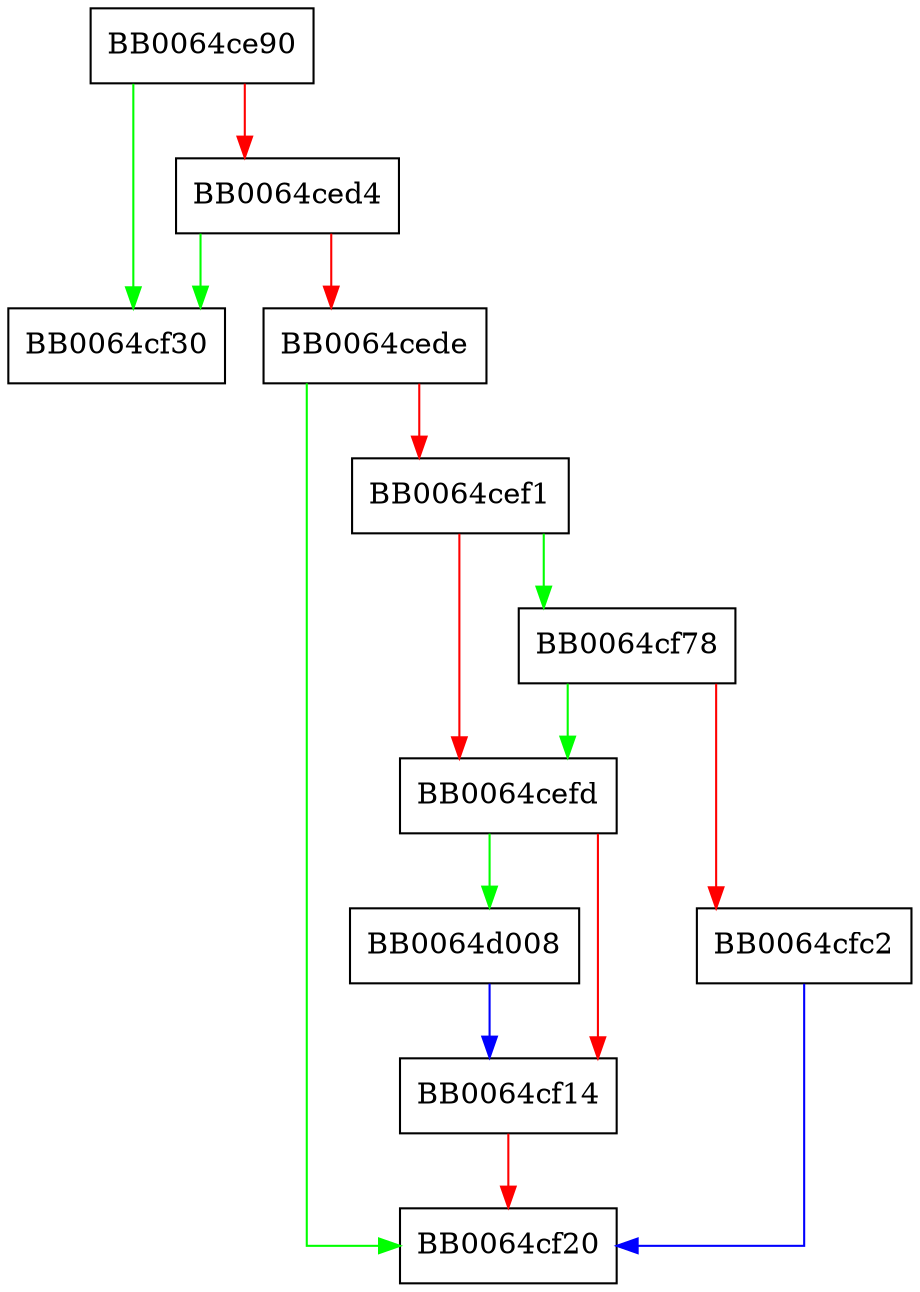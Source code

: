 digraph ossl_store_unregister_loader_int {
  node [shape="box"];
  graph [splines=ortho];
  BB0064ce90 -> BB0064cf30 [color="green"];
  BB0064ce90 -> BB0064ced4 [color="red"];
  BB0064ced4 -> BB0064cf30 [color="green"];
  BB0064ced4 -> BB0064cede [color="red"];
  BB0064cede -> BB0064cf20 [color="green"];
  BB0064cede -> BB0064cef1 [color="red"];
  BB0064cef1 -> BB0064cf78 [color="green"];
  BB0064cef1 -> BB0064cefd [color="red"];
  BB0064cefd -> BB0064d008 [color="green"];
  BB0064cefd -> BB0064cf14 [color="red"];
  BB0064cf14 -> BB0064cf20 [color="red"];
  BB0064cf78 -> BB0064cefd [color="green"];
  BB0064cf78 -> BB0064cfc2 [color="red"];
  BB0064cfc2 -> BB0064cf20 [color="blue"];
  BB0064d008 -> BB0064cf14 [color="blue"];
}